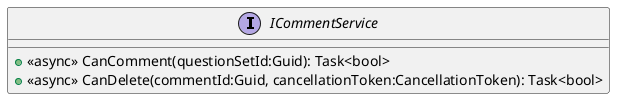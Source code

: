 @startuml
interface ICommentService {
    + <<async>> CanComment(questionSetId:Guid): Task<bool>
    + <<async>> CanDelete(commentId:Guid, cancellationToken:CancellationToken): Task<bool>
}
@enduml
